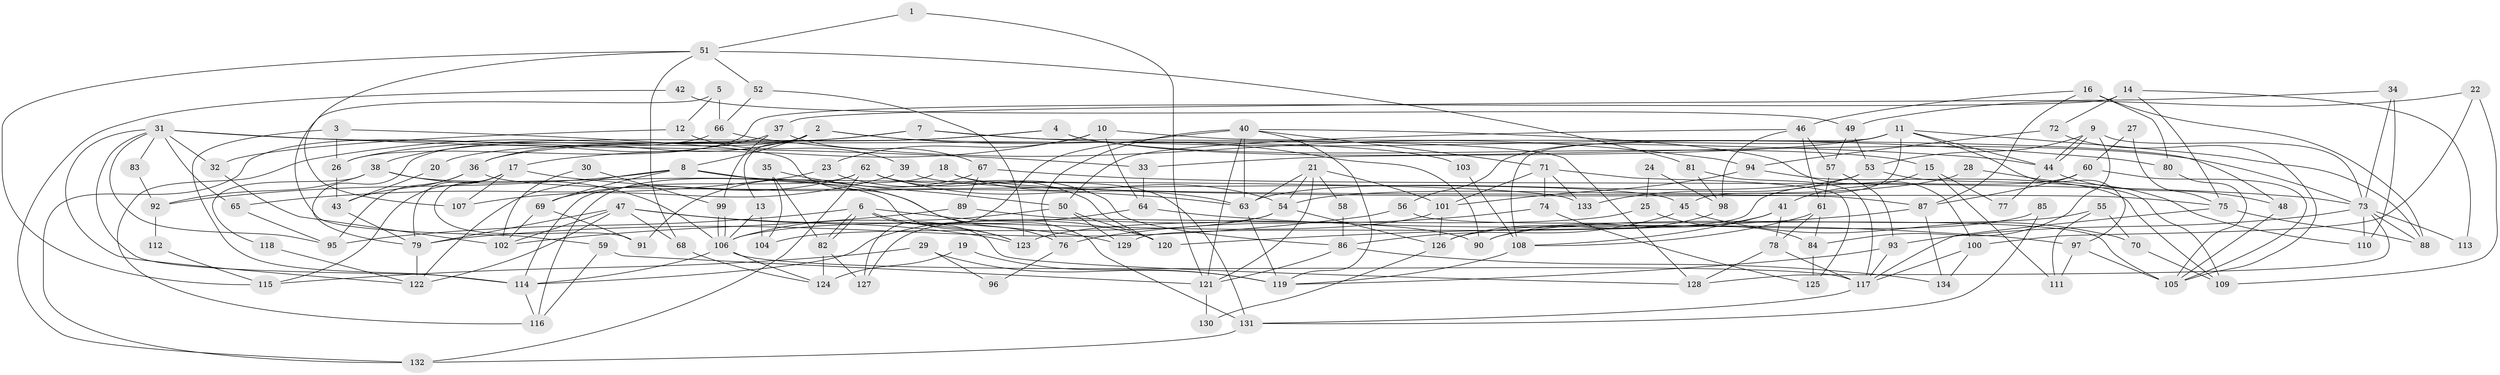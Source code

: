 // Generated by graph-tools (version 1.1) at 2025/02/03/09/25 03:02:03]
// undirected, 134 vertices, 268 edges
graph export_dot {
graph [start="1"]
  node [color=gray90,style=filled];
  1;
  2;
  3;
  4;
  5;
  6;
  7;
  8;
  9;
  10;
  11;
  12;
  13;
  14;
  15;
  16;
  17;
  18;
  19;
  20;
  21;
  22;
  23;
  24;
  25;
  26;
  27;
  28;
  29;
  30;
  31;
  32;
  33;
  34;
  35;
  36;
  37;
  38;
  39;
  40;
  41;
  42;
  43;
  44;
  45;
  46;
  47;
  48;
  49;
  50;
  51;
  52;
  53;
  54;
  55;
  56;
  57;
  58;
  59;
  60;
  61;
  62;
  63;
  64;
  65;
  66;
  67;
  68;
  69;
  70;
  71;
  72;
  73;
  74;
  75;
  76;
  77;
  78;
  79;
  80;
  81;
  82;
  83;
  84;
  85;
  86;
  87;
  88;
  89;
  90;
  91;
  92;
  93;
  94;
  95;
  96;
  97;
  98;
  99;
  100;
  101;
  102;
  103;
  104;
  105;
  106;
  107;
  108;
  109;
  110;
  111;
  112;
  113;
  114;
  115;
  116;
  117;
  118;
  119;
  120;
  121;
  122;
  123;
  124;
  125;
  126;
  127;
  128;
  129;
  130;
  131;
  132;
  133;
  134;
  1 -- 51;
  1 -- 121;
  2 -- 8;
  2 -- 36;
  2 -- 13;
  2 -- 79;
  2 -- 90;
  2 -- 103;
  3 -- 114;
  3 -- 26;
  3 -- 76;
  4 -- 73;
  4 -- 36;
  4 -- 15;
  4 -- 26;
  5 -- 59;
  5 -- 12;
  5 -- 66;
  6 -- 95;
  6 -- 82;
  6 -- 82;
  6 -- 120;
  6 -- 123;
  6 -- 128;
  7 -- 80;
  7 -- 128;
  7 -- 20;
  7 -- 116;
  8 -- 131;
  8 -- 122;
  8 -- 69;
  8 -- 92;
  8 -- 133;
  9 -- 44;
  9 -- 44;
  9 -- 53;
  9 -- 73;
  9 -- 84;
  10 -- 17;
  10 -- 64;
  10 -- 23;
  10 -- 48;
  11 -- 45;
  11 -- 44;
  11 -- 33;
  11 -- 56;
  11 -- 88;
  11 -- 97;
  11 -- 108;
  12 -- 39;
  12 -- 32;
  13 -- 106;
  13 -- 104;
  14 -- 75;
  14 -- 72;
  14 -- 26;
  14 -- 113;
  15 -- 41;
  15 -- 77;
  15 -- 111;
  16 -- 46;
  16 -- 88;
  16 -- 80;
  16 -- 87;
  17 -- 63;
  17 -- 91;
  17 -- 79;
  17 -- 107;
  17 -- 115;
  18 -- 75;
  18 -- 116;
  18 -- 54;
  19 -- 124;
  19 -- 119;
  20 -- 43;
  21 -- 54;
  21 -- 63;
  21 -- 58;
  21 -- 101;
  21 -- 121;
  22 -- 100;
  22 -- 49;
  22 -- 109;
  23 -- 120;
  23 -- 65;
  24 -- 25;
  24 -- 98;
  25 -- 84;
  25 -- 123;
  26 -- 43;
  27 -- 60;
  27 -- 75;
  28 -- 110;
  28 -- 54;
  29 -- 119;
  29 -- 115;
  29 -- 96;
  30 -- 102;
  30 -- 99;
  31 -- 44;
  31 -- 114;
  31 -- 32;
  31 -- 33;
  31 -- 65;
  31 -- 83;
  31 -- 95;
  31 -- 122;
  32 -- 102;
  33 -- 64;
  34 -- 73;
  34 -- 37;
  34 -- 110;
  35 -- 104;
  35 -- 82;
  35 -- 50;
  36 -- 43;
  36 -- 95;
  36 -- 45;
  37 -- 67;
  37 -- 38;
  37 -- 99;
  38 -- 106;
  38 -- 123;
  38 -- 92;
  38 -- 118;
  39 -- 87;
  39 -- 107;
  40 -- 71;
  40 -- 63;
  40 -- 76;
  40 -- 100;
  40 -- 119;
  40 -- 121;
  40 -- 127;
  41 -- 108;
  41 -- 78;
  41 -- 90;
  42 -- 49;
  42 -- 132;
  43 -- 79;
  44 -- 48;
  44 -- 77;
  45 -- 86;
  45 -- 70;
  46 -- 50;
  46 -- 61;
  46 -- 57;
  46 -- 98;
  47 -- 79;
  47 -- 122;
  47 -- 68;
  47 -- 102;
  47 -- 123;
  47 -- 129;
  48 -- 105;
  49 -- 53;
  49 -- 57;
  50 -- 106;
  50 -- 120;
  50 -- 129;
  51 -- 68;
  51 -- 52;
  51 -- 81;
  51 -- 107;
  51 -- 115;
  52 -- 66;
  52 -- 123;
  53 -- 63;
  53 -- 109;
  53 -- 133;
  54 -- 126;
  54 -- 104;
  54 -- 127;
  55 -- 111;
  55 -- 90;
  55 -- 70;
  56 -- 79;
  56 -- 105;
  57 -- 61;
  57 -- 93;
  58 -- 86;
  59 -- 116;
  59 -- 121;
  60 -- 87;
  60 -- 129;
  60 -- 105;
  61 -- 108;
  61 -- 78;
  61 -- 84;
  62 -- 86;
  62 -- 114;
  62 -- 63;
  62 -- 69;
  62 -- 131;
  62 -- 132;
  63 -- 119;
  64 -- 97;
  64 -- 114;
  65 -- 95;
  66 -- 94;
  66 -- 132;
  67 -- 73;
  67 -- 89;
  67 -- 91;
  68 -- 124;
  69 -- 91;
  69 -- 102;
  70 -- 109;
  71 -- 133;
  71 -- 125;
  71 -- 74;
  71 -- 101;
  72 -- 94;
  72 -- 105;
  73 -- 93;
  73 -- 88;
  73 -- 110;
  73 -- 113;
  73 -- 128;
  74 -- 76;
  74 -- 125;
  75 -- 88;
  75 -- 117;
  76 -- 96;
  78 -- 117;
  78 -- 128;
  79 -- 122;
  80 -- 105;
  81 -- 117;
  81 -- 98;
  82 -- 127;
  82 -- 124;
  83 -- 92;
  84 -- 125;
  85 -- 131;
  85 -- 126;
  86 -- 134;
  86 -- 121;
  87 -- 120;
  87 -- 134;
  89 -- 90;
  89 -- 102;
  92 -- 112;
  93 -- 117;
  93 -- 119;
  94 -- 109;
  94 -- 101;
  97 -- 105;
  97 -- 111;
  98 -- 126;
  99 -- 106;
  99 -- 106;
  100 -- 117;
  100 -- 134;
  101 -- 106;
  101 -- 126;
  103 -- 108;
  106 -- 114;
  106 -- 117;
  106 -- 124;
  108 -- 119;
  112 -- 115;
  114 -- 116;
  117 -- 131;
  118 -- 122;
  121 -- 130;
  126 -- 130;
  131 -- 132;
}
